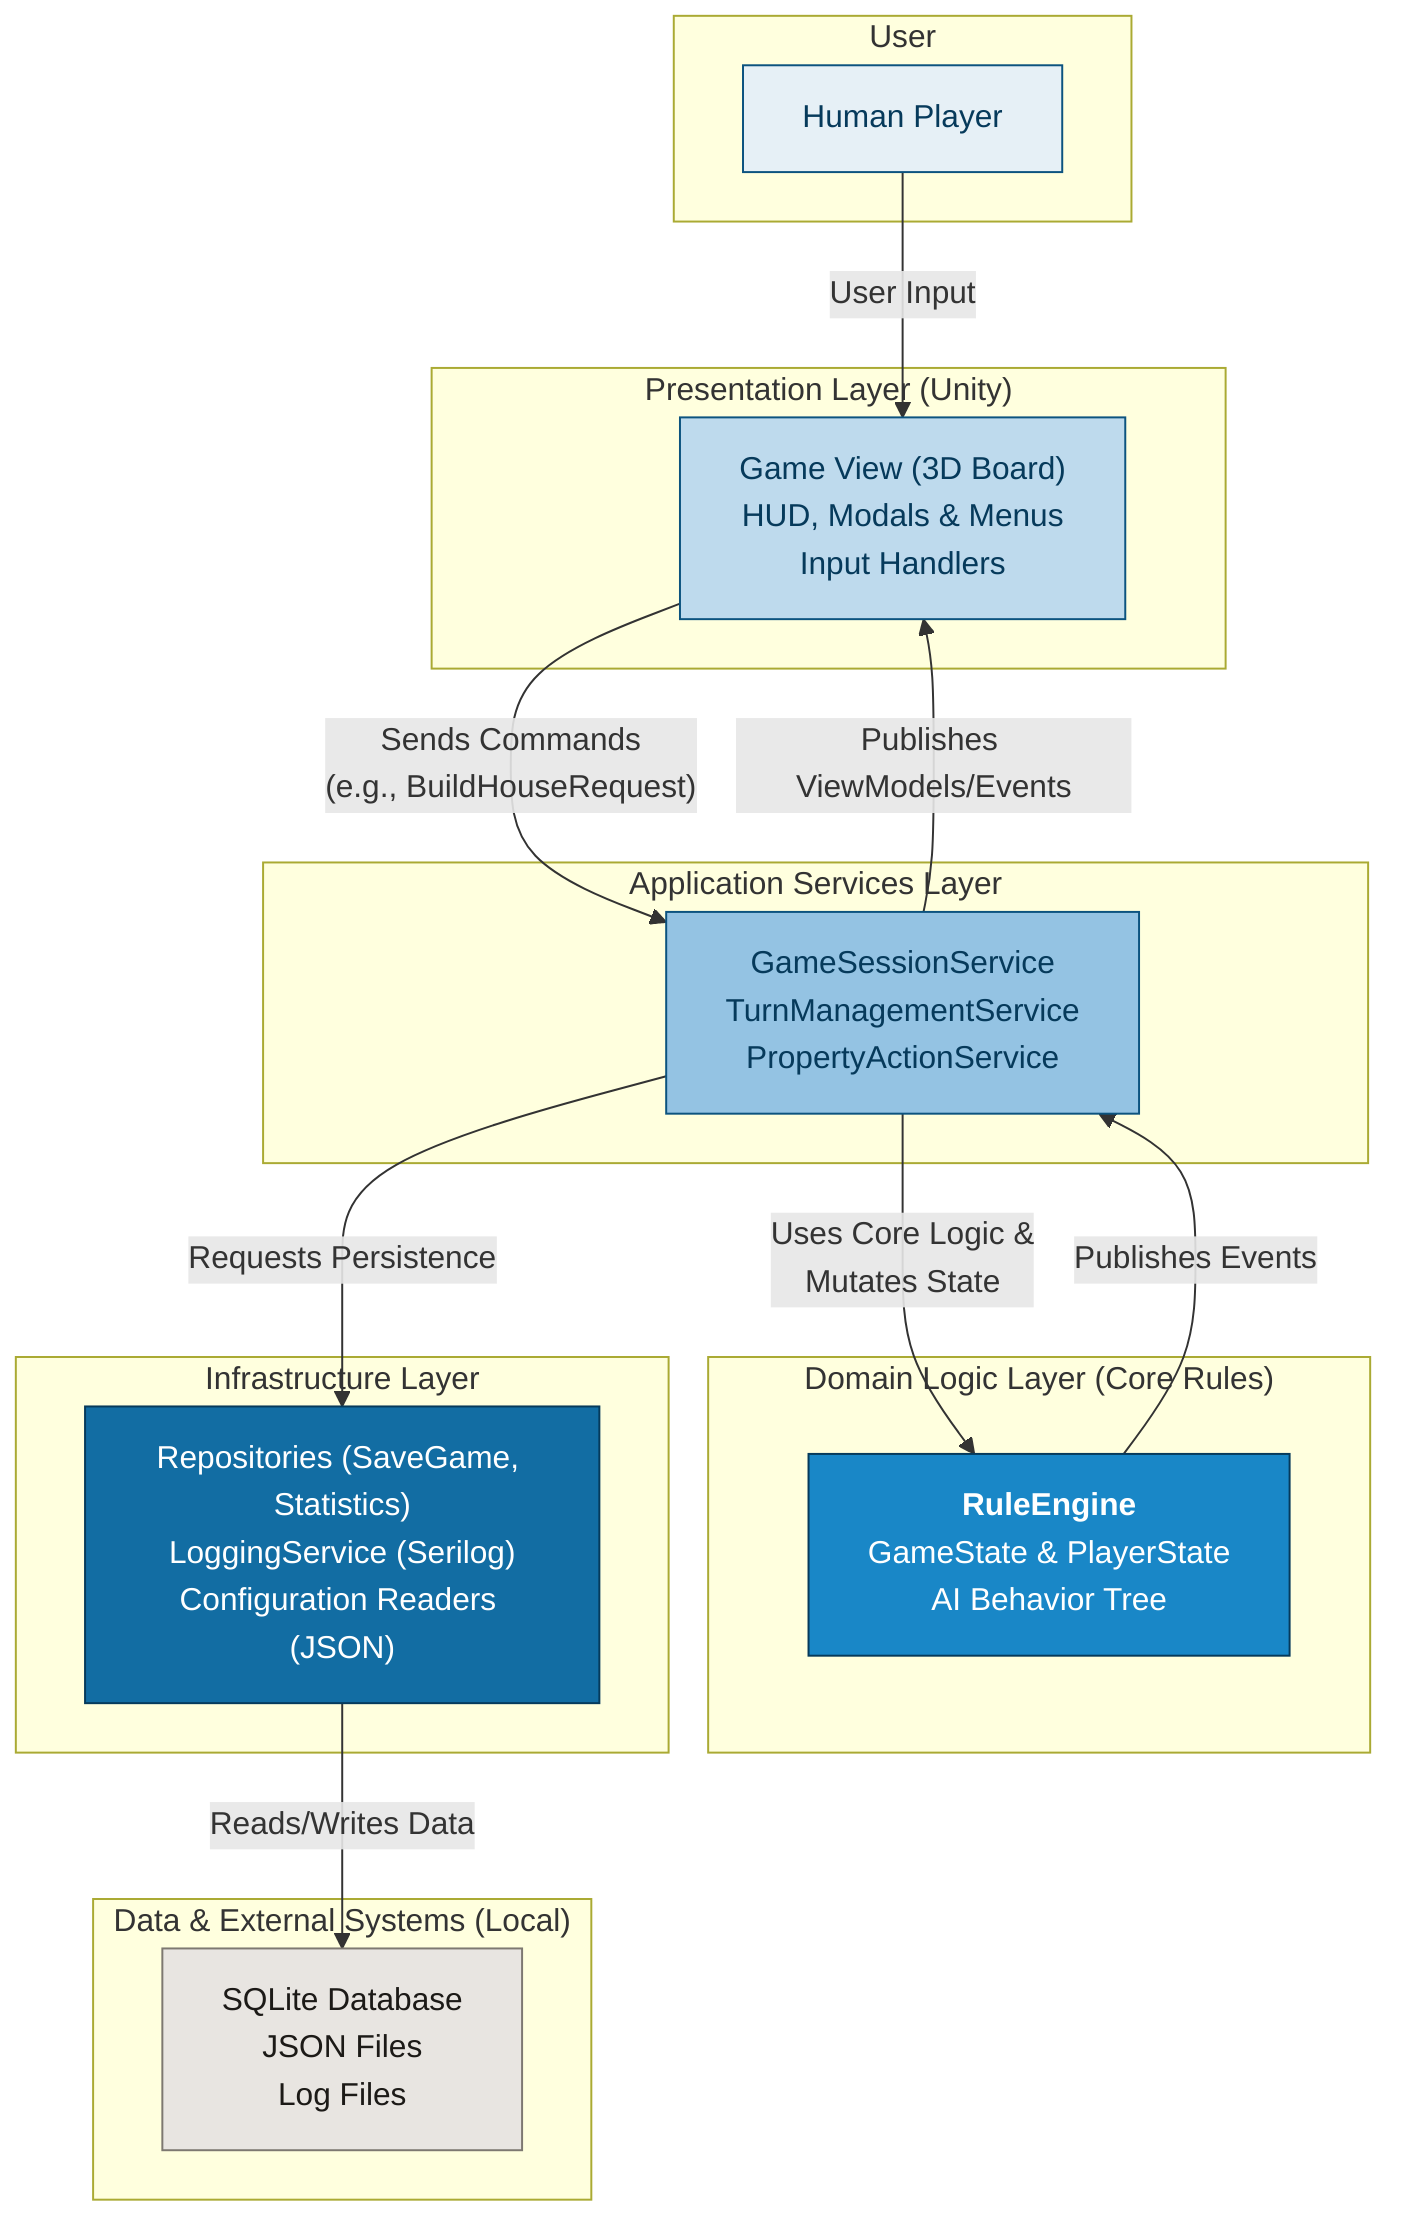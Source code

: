 graph TD
    subgraph User
        Player["<fa:fa-user> Human Player"];
    end

    subgraph "Presentation Layer (Unity)"
        UI["Game View (3D Board)<br/>HUD, Modals & Menus<br/>Input Handlers"];
    end

    subgraph "Application Services Layer"
        Services["GameSessionService<br/>TurnManagementService<br/>PropertyActionService"];
    end

    subgraph "Domain Logic Layer (Core Rules)"
        Domain["<b>RuleEngine</b><br/>GameState & PlayerState<br/>AI Behavior Tree"];
    end

    subgraph "Infrastructure Layer"
        Infra["Repositories (SaveGame, Statistics)<br/>LoggingService (Serilog)<br/>Configuration Readers (JSON)"];
    end
    
    subgraph "Data & External Systems (Local)"
        Data["<fa:fa-database> SQLite Database<br/><fa:fa-file-code> JSON Files<br/><fa:fa-file-alt> Log Files"];
    end

    %% --- Control Flow --- %% 
    Player -- "User Input" --> UI;
    UI -- "Sends Commands<br/>(e.g., BuildHouseRequest)" --> Services;
    Services -- "Uses Core Logic &<br/>Mutates State" --> Domain;
    Services -- "Requests Persistence" --> Infra;
    
    %% --- Data Flow --- %%
    Domain -- "Publishes Events" --> Services
    Services -- "Publishes ViewModels/Events" --> UI
    Infra -- "Reads/Writes Data" --> Data;

    %% --- Styling --- %%
    classDef user fill:#E6F0F6,stroke:#0C537F,color:#063A5B;
    classDef presentation fill:#BEDAED,stroke:#0C537F,color:#063A5B;
    classDef application fill:#94C3E3,stroke:#0C537F,color:#063A5B;
    classDef domain fill:#1987C7,stroke:#063A5B,color:white;
    classDef infrastructure fill:#126DA3,stroke:#063A5B,color:white;
    classDef data fill:#E8E5E1,stroke:#7D7871,color:#1C1A17;

    class Player user;
    class UI presentation;
    class Services application;
    class Domain domain;
    class Infra infrastructure;
    class Data data;